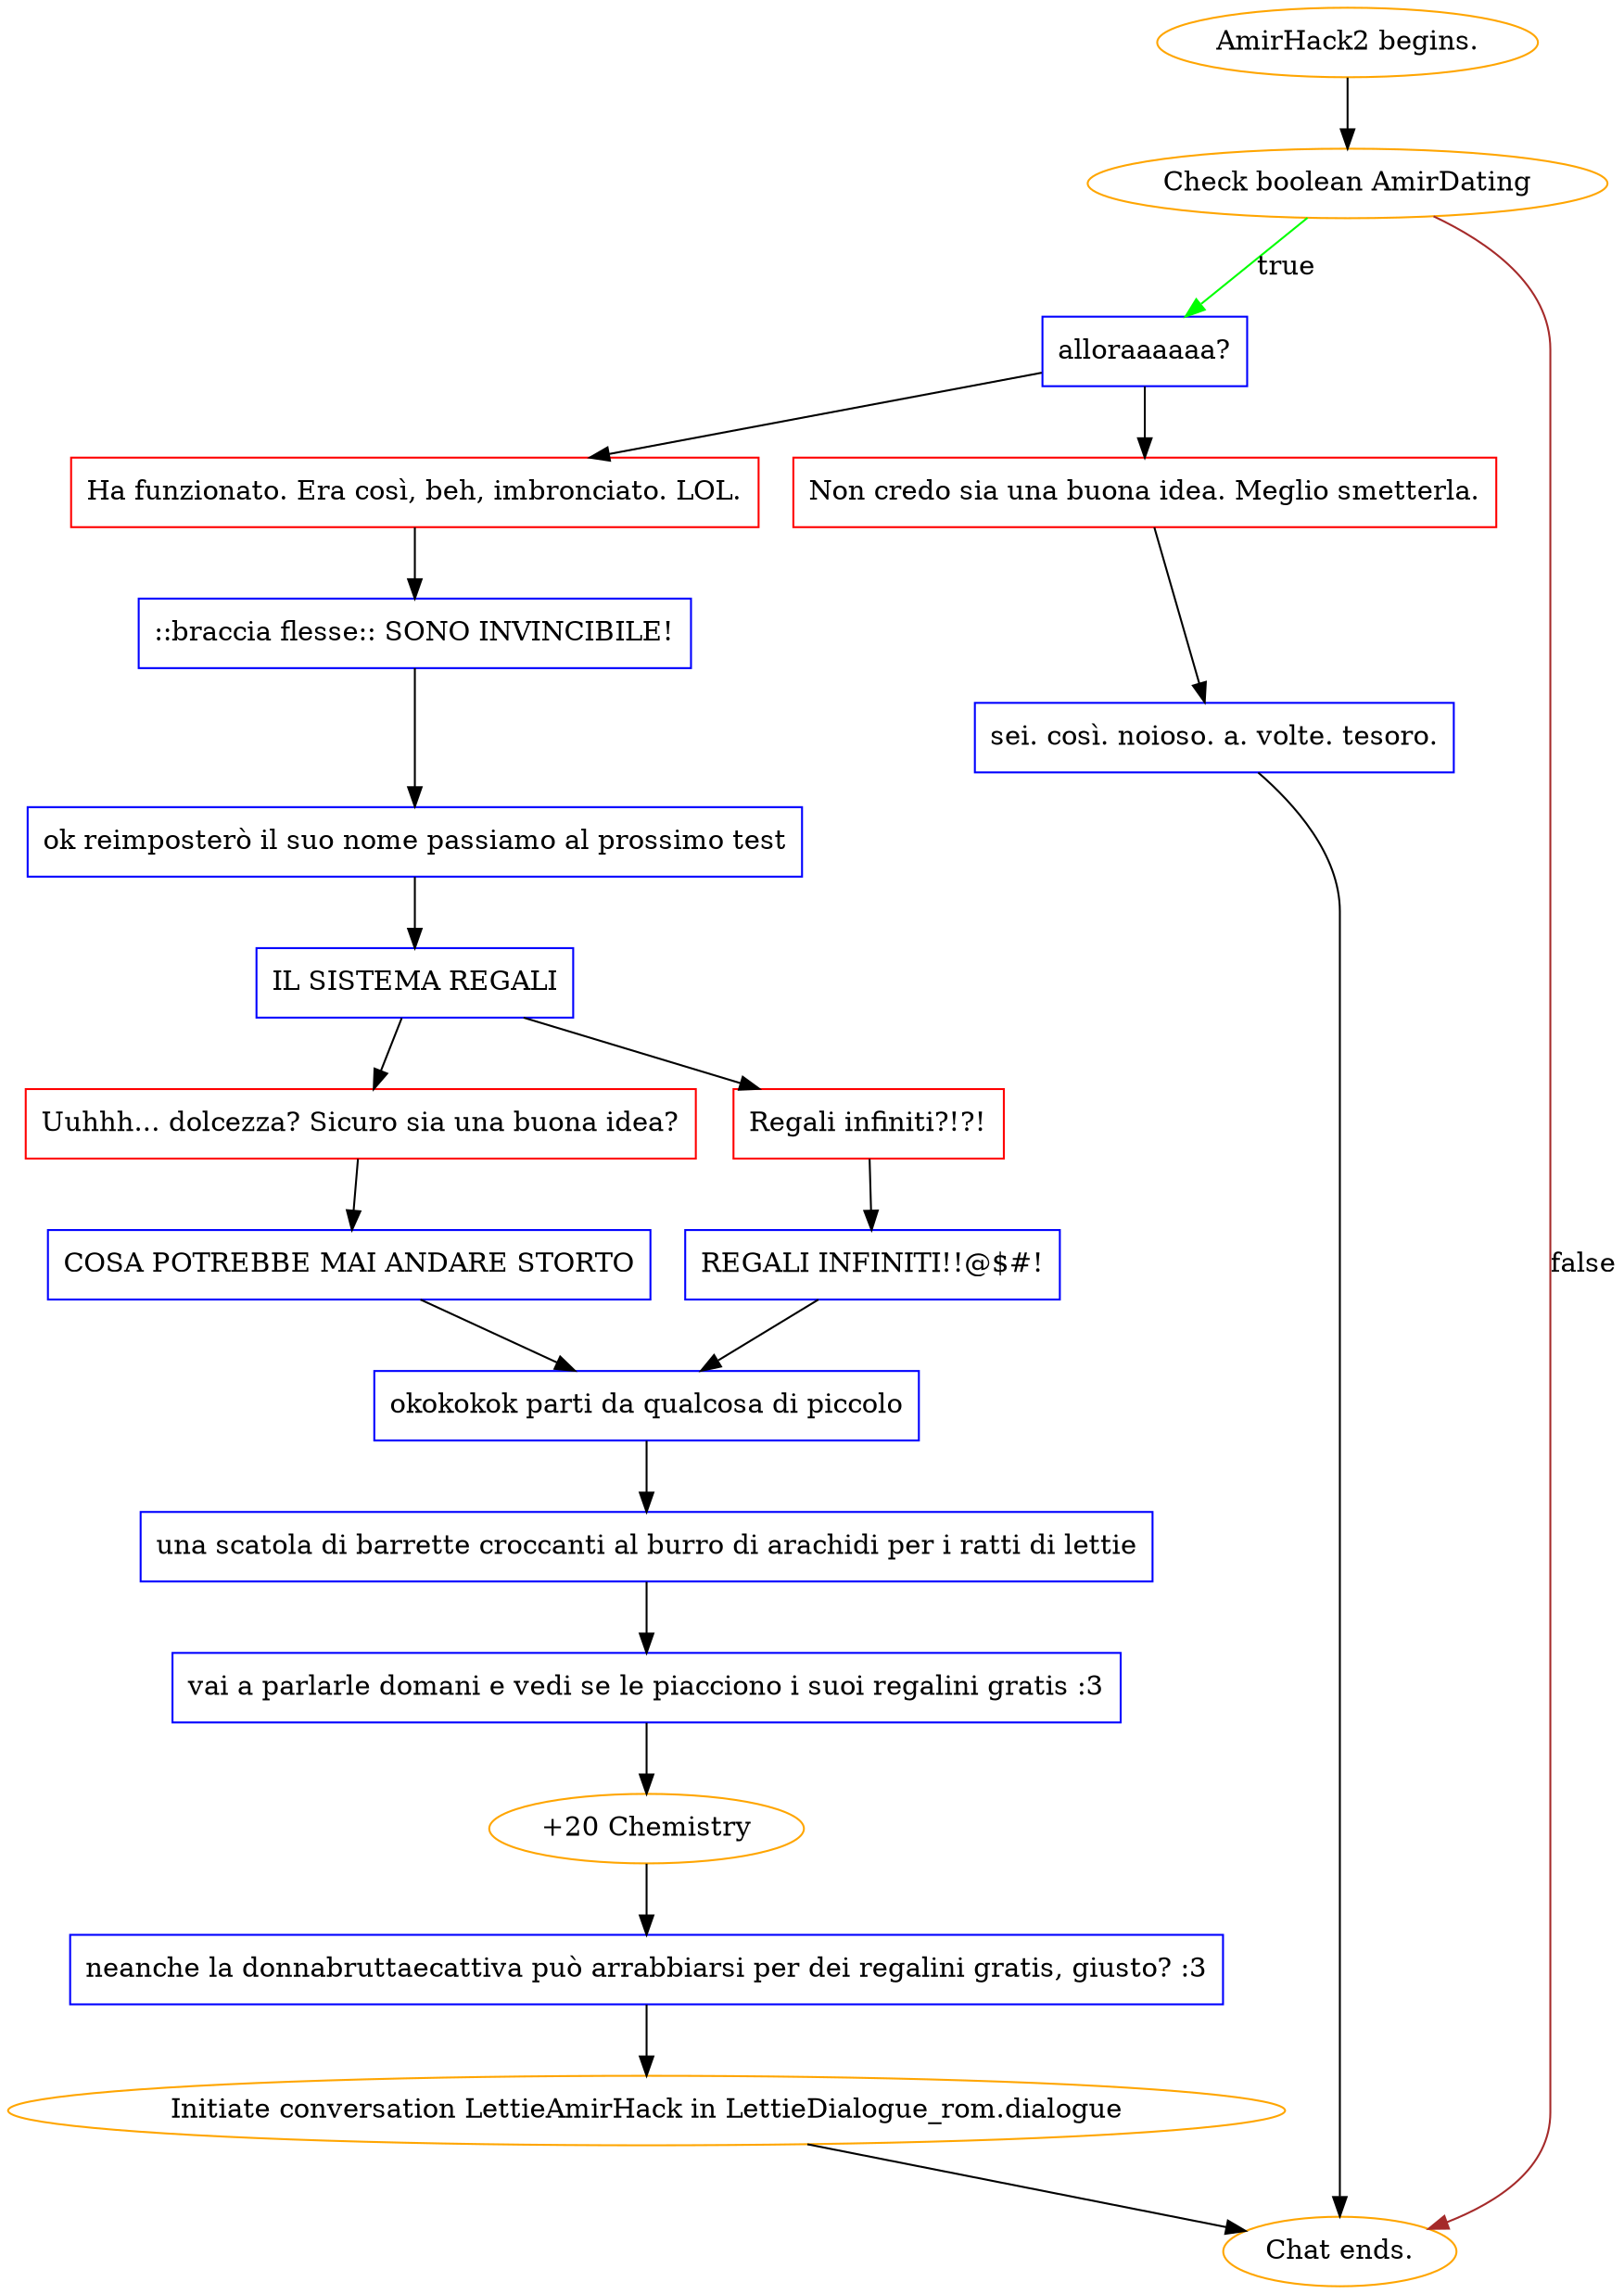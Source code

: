 digraph {
	"AmirHack2 begins." [color=orange];
		"AmirHack2 begins." -> j1974262334;
	j1974262334 [label="Check boolean AmirDating",color=orange];
		j1974262334 -> j631598214 [label=true,color=green];
		j1974262334 -> "Chat ends." [label=false,color=brown];
	j631598214 [label="alloraaaaaa?",shape=box,color=blue];
		j631598214 -> j2498658703;
		j631598214 -> j2172629815;
	"Chat ends." [color=orange];
	j2498658703 [label="Ha funzionato. Era così, beh, imbronciato. LOL.",shape=box,color=red];
		j2498658703 -> j1605448220;
	j2172629815 [label="Non credo sia una buona idea. Meglio smetterla.",shape=box,color=red];
		j2172629815 -> j232132185;
	j1605448220 [label="::braccia flesse:: SONO INVINCIBILE!",shape=box,color=blue];
		j1605448220 -> j4106002084;
	j232132185 [label="sei. così. noioso. a. volte. tesoro.",shape=box,color=blue];
		j232132185 -> "Chat ends.";
	j4106002084 [label="ok reimposterò il suo nome passiamo al prossimo test",shape=box,color=blue];
		j4106002084 -> j3320444263;
	j3320444263 [label="IL SISTEMA REGALI",shape=box,color=blue];
		j3320444263 -> j955328239;
		j3320444263 -> j1505237652;
	j955328239 [label="Uuhhh... dolcezza? Sicuro sia una buona idea?",shape=box,color=red];
		j955328239 -> j3934053811;
	j1505237652 [label="Regali infiniti?!?!",shape=box,color=red];
		j1505237652 -> j3968102102;
	j3934053811 [label="COSA POTREBBE MAI ANDARE STORTO",shape=box,color=blue];
		j3934053811 -> j1596734850;
	j3968102102 [label="REGALI INFINITI!!@$#!",shape=box,color=blue];
		j3968102102 -> j1596734850;
	j1596734850 [label="okokokok parti da qualcosa di piccolo",shape=box,color=blue];
		j1596734850 -> j2478907076;
	j2478907076 [label="una scatola di barrette croccanti al burro di arachidi per i ratti di lettie",shape=box,color=blue];
		j2478907076 -> j1986435908;
	j1986435908 [label="vai a parlarle domani e vedi se le piacciono i suoi regalini gratis :3",shape=box,color=blue];
		j1986435908 -> j3376820848;
	j3376820848 [label="+20 Chemistry",color=orange];
		j3376820848 -> j3078685747;
	j3078685747 [label="neanche la donnabruttaecattiva può arrabbiarsi per dei regalini gratis, giusto? :3",shape=box,color=blue];
		j3078685747 -> "Initiate conversation LettieAmirHack in LettieDialogue_rom.dialogue";
	"Initiate conversation LettieAmirHack in LettieDialogue_rom.dialogue" [label="Initiate conversation LettieAmirHack in LettieDialogue_rom.dialogue",color=orange];
		"Initiate conversation LettieAmirHack in LettieDialogue_rom.dialogue" -> "Chat ends.";
}